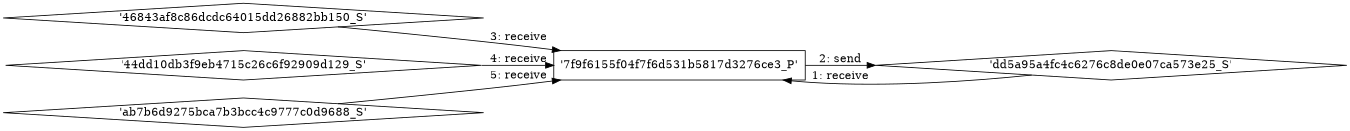 digraph "D:\Learning\Paper\apt\基于CTI的攻击预警\Dataset\攻击图\ASGfromALLCTI\Microsoft Security Intelligence Report volume 23 is now available.dot" {
rankdir="LR"
size="9"
fixedsize="false"
splines="true"
nodesep=0.3
ranksep=0
fontsize=10
overlap="scalexy"
engine= "neato"
	"'7f9f6155f04f7f6d531b5817d3276ce3_P'" [node_type=Process shape=box]
	"'dd5a95a4fc4c6276c8de0e07ca573e25_S'" [node_type=Socket shape=diamond]
	"'dd5a95a4fc4c6276c8de0e07ca573e25_S'" -> "'7f9f6155f04f7f6d531b5817d3276ce3_P'" [label="1: receive"]
	"'dd5a95a4fc4c6276c8de0e07ca573e25_S'" [node_type=Socket shape=diamond]
	"'7f9f6155f04f7f6d531b5817d3276ce3_P'" [node_type=Process shape=box]
	"'7f9f6155f04f7f6d531b5817d3276ce3_P'" -> "'dd5a95a4fc4c6276c8de0e07ca573e25_S'" [label="2: send"]
	"'7f9f6155f04f7f6d531b5817d3276ce3_P'" [node_type=Process shape=box]
	"'46843af8c86dcdc64015dd26882bb150_S'" [node_type=Socket shape=diamond]
	"'46843af8c86dcdc64015dd26882bb150_S'" -> "'7f9f6155f04f7f6d531b5817d3276ce3_P'" [label="3: receive"]
	"'7f9f6155f04f7f6d531b5817d3276ce3_P'" [node_type=Process shape=box]
	"'44dd10db3f9eb4715c26c6f92909d129_S'" [node_type=Socket shape=diamond]
	"'44dd10db3f9eb4715c26c6f92909d129_S'" -> "'7f9f6155f04f7f6d531b5817d3276ce3_P'" [label="4: receive"]
	"'7f9f6155f04f7f6d531b5817d3276ce3_P'" [node_type=Process shape=box]
	"'ab7b6d9275bca7b3bcc4c9777c0d9688_S'" [node_type=Socket shape=diamond]
	"'ab7b6d9275bca7b3bcc4c9777c0d9688_S'" -> "'7f9f6155f04f7f6d531b5817d3276ce3_P'" [label="5: receive"]
}
